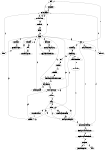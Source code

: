digraph dialogue {
     size="1,1";
     A1 [label="Heat"];
     A2 [label="SAP_Center"];
     A1 -> A2 [label="1"];
     A3 [label="Hewlett-Packard"];
     A2 -> A3 [label="3"];
     A3 -> A1 [label="4"];
     A1 -> A1 [label="7"];
     A4 [label="Alot"];
     A1 -> A4 [label="7"];
     A5 [label="Evaporative_cooler"];
     A4 -> A5 [label="8"];
     A6 [label="Heat_sink"];
     A5 -> A6 [label="11"];
     A6 -> A3 [label="12"];
     A7 [label="Power_inverter"];
     A3 -> A7 [label="13"];
     A7 -> A3 [label="13"];
     A3 -> A7 [label="15"];
     A8 [label="Notebook"];
     A7 -> A8 [label="15"];
     A9 [label="Battle"];
     A8 -> A9 [label="16"];
     A10 [label="Laptop"];
     A9 -> A10 [label="16"];
     A11 [label="CPU_cache"];
     A10 -> A11 [label="21"];
     A12 [label="ATI_Technologies"];
     A11 -> A12 [label="21"];
     A13 [label="Radeon"];
     A12 -> A13 [label="21"];
     A13 -> A3 [label="23"];
     A3 -> A10 [label="25"];
     A14 [label="Multimedia"];
     A10 -> A14 [label="26"];
     A14 -> A14 [label="30"];
     A15 [label="Dell"];
     A14 -> A15 [label="33"];
     A16 [label="Personal_computer"];
     A15 -> A16 [label="35"];
     A16 -> A10 [label="35"];
     A10 -> A4 [label="36"];
     A17 [label="3D_modeling"];
     A4 -> A17 [label="37"];
     A18 [label="Video_editing"];
     A17 -> A18 [label="39"];
     A19 [label="IBM"];
     A18 -> A19 [label="40"];
     A20 [label="Pentium"];
     A19 -> A20 [label="40"];
     A21 [label="ThinkPad"];
     A20 -> A21 [label="40"];
     A22 [label="National_Organization_for_Women"];
     A21 -> A22 [label="40"];
     A23 [label="PlayStation_3"];
     A22 -> A23 [label="40"];
     A24 [label="Streaming_media"];
     A23 -> A24 [label="40"];
     A24 -> A10 [label="42"];
     A25 [label="EMachines"];
     A10 -> A25 [label="42"];
     A26 [label="3D_computer_graphics"];
     A25 -> A26 [label="45"];
     A27 [label="High-definition_television"];
     A26 -> A27 [label="45"];
     A27 -> A10 [label="46"];
     A10 -> A23 [label="46"];
     A28 [label="Ubuntu_(philosophy)"];
     A23 -> A28 [label="48"];
     A29 [label="Xubuntu"];
     A28 -> A29 [label="48"];
     A30 [label="Utility"];
     A29 -> A30 [label="48"];
     A31 [label="Linux"];
     A30 -> A31 [label="49"];
     A32 [label="CCleaner"];
     A31 -> A32 [label="49"];
     A32 -> A10 [label="50"];
     A10 -> A31 [label="50"];
     A31 -> A31 [label="52"];
     A33 [label="Command-line_interface"];
     A31 -> A33 [label="53"];
     A34 [label="Central_processing_unit"];
     A33 -> A34 [label="53"];
     A34 -> A30 [label="53"];
     A30 -> A34 [label="55"];
     A34 -> A31 [label="57"];
     A35 [label="Microsoft_Windows"];
     A31 -> A35 [label="57"];
     A35 -> A32 [label="57"];
     A32 -> A32 [label="58"];
     A32 -> A28 [label="59"];
     A28 -> A28 [label="63"];
     A28 -> A18 [label="65"];
     A36 [label="Haha_(entertainer)"];
     A18 -> A36 [label="70"];
     A37 [label="Torrent_file"];
     A36 -> A37 [label="71"];
     A37 -> A34 [label="71"];
     A38 [label="Computer_multitasking"];
     A34 -> A38 [label="73"];
     A38 -> A4 [label="74"];
     A4 -> A38 [label="74"];
     A39 [label="Electric_power_transmission"];
     A38 -> A39 [label="75"];
     A40 [label="People's_Mujahedin_of_Iran"];
     A39 -> A40 [label="79"];
     A41 [label="Computer"];
     A40 -> A41 [label="80"];
     A42 [label="Speech_recognition"];
     A41 -> A42 [label="81"];
     A42 -> A41 [label="81"];
     A43 [label="Idaho"];
     A41 -> A43 [label="84"];
   }